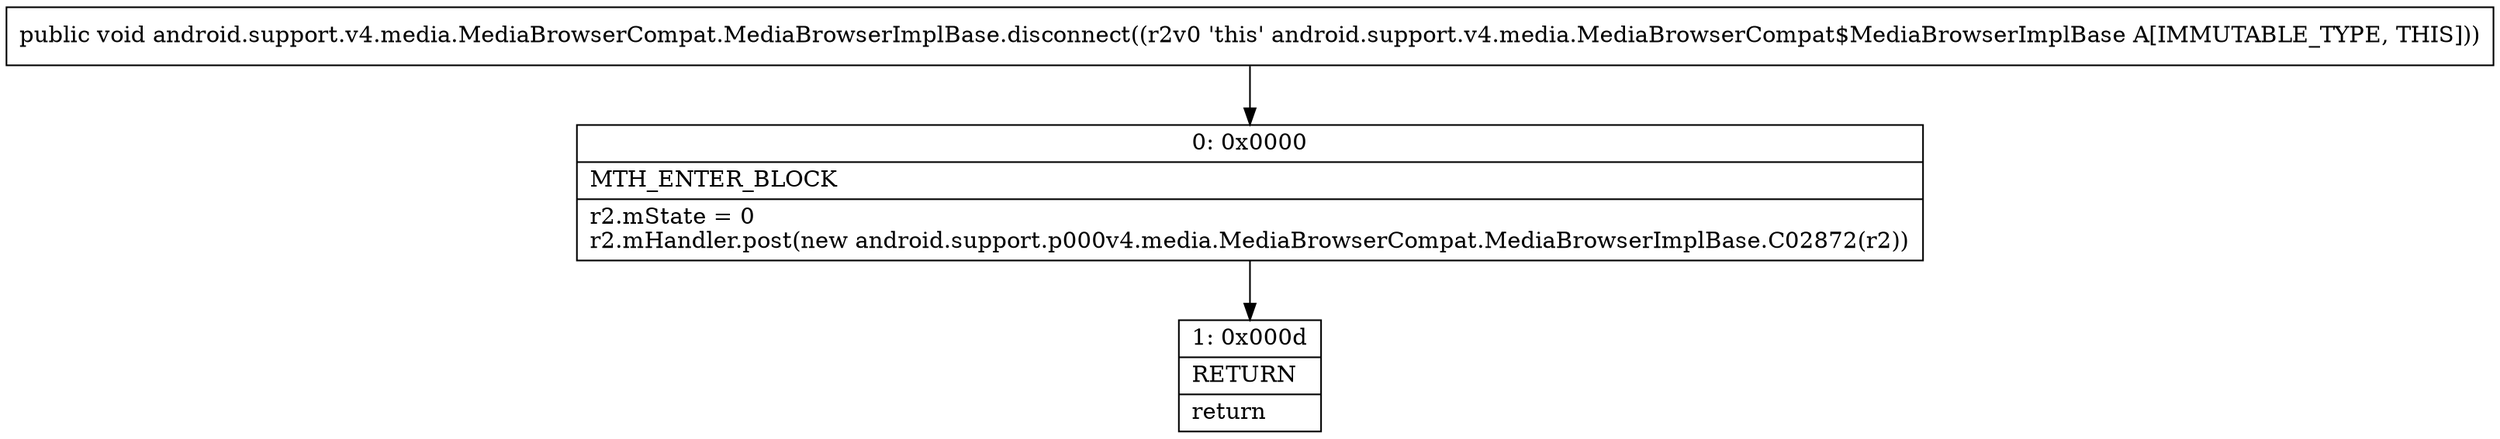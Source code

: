 digraph "CFG forandroid.support.v4.media.MediaBrowserCompat.MediaBrowserImplBase.disconnect()V" {
Node_0 [shape=record,label="{0\:\ 0x0000|MTH_ENTER_BLOCK\l|r2.mState = 0\lr2.mHandler.post(new android.support.p000v4.media.MediaBrowserCompat.MediaBrowserImplBase.C02872(r2))\l}"];
Node_1 [shape=record,label="{1\:\ 0x000d|RETURN\l|return\l}"];
MethodNode[shape=record,label="{public void android.support.v4.media.MediaBrowserCompat.MediaBrowserImplBase.disconnect((r2v0 'this' android.support.v4.media.MediaBrowserCompat$MediaBrowserImplBase A[IMMUTABLE_TYPE, THIS])) }"];
MethodNode -> Node_0;
Node_0 -> Node_1;
}

